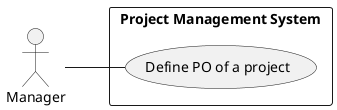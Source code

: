 @startuml
left to right direction

"Manager"

rectangle "Project Management System"{
"Manager" -- (Define PO of a project)
}

@enduml